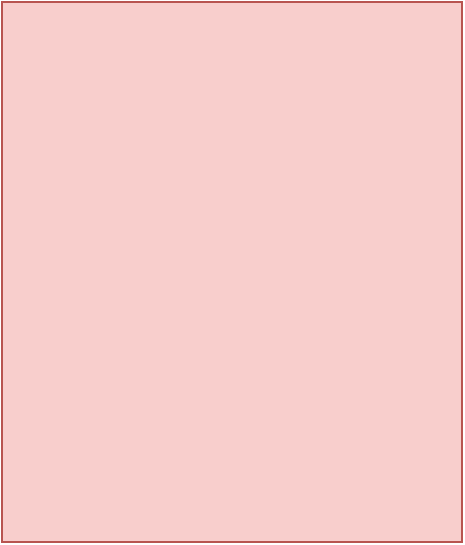 <mxfile scale="2" border="0">
    <diagram id="tUogOAnEH_v8c7l96Irl" name="第 1 页">
        <mxGraphModel dx="960" dy="613" grid="1" gridSize="10" guides="1" tooltips="1" connect="1" arrows="1" fold="1" page="1" pageScale="1" pageWidth="827" pageHeight="1169" math="0" shadow="0">
            <root>
                <mxCell id="0"/>
                <mxCell id="1" parent="0"/>
                <mxCell id="2" value="stateDiagram&#10;    %[*] --&gt; Passive&#10;    Passive --&gt; RecoveryStand&#10;    Locomotion --&gt; RecoveryStand&#10;    RecoveryStand --&gt; Locomotion&#10;&#10;&#10;    %Locomotion --&gt; [*]&#10;    %RecoveryStand --&gt; [*]&#10;    %Passive --&gt; [*]" style="shadow=0;dashed=0;align=left;strokeWidth=1;shape=mxgraph.mermaid.abstract.mermaid;labelBackgroundColor=#ffffff;noLabel=1;theme=default;fillColor=#f8cecc;strokeColor=#b85450;" parent="1" vertex="1">
                    <mxGeometry x="120" y="120" width="230" height="270" as="geometry"/>
                </mxCell>
            </root>
        </mxGraphModel>
    </diagram>
</mxfile>